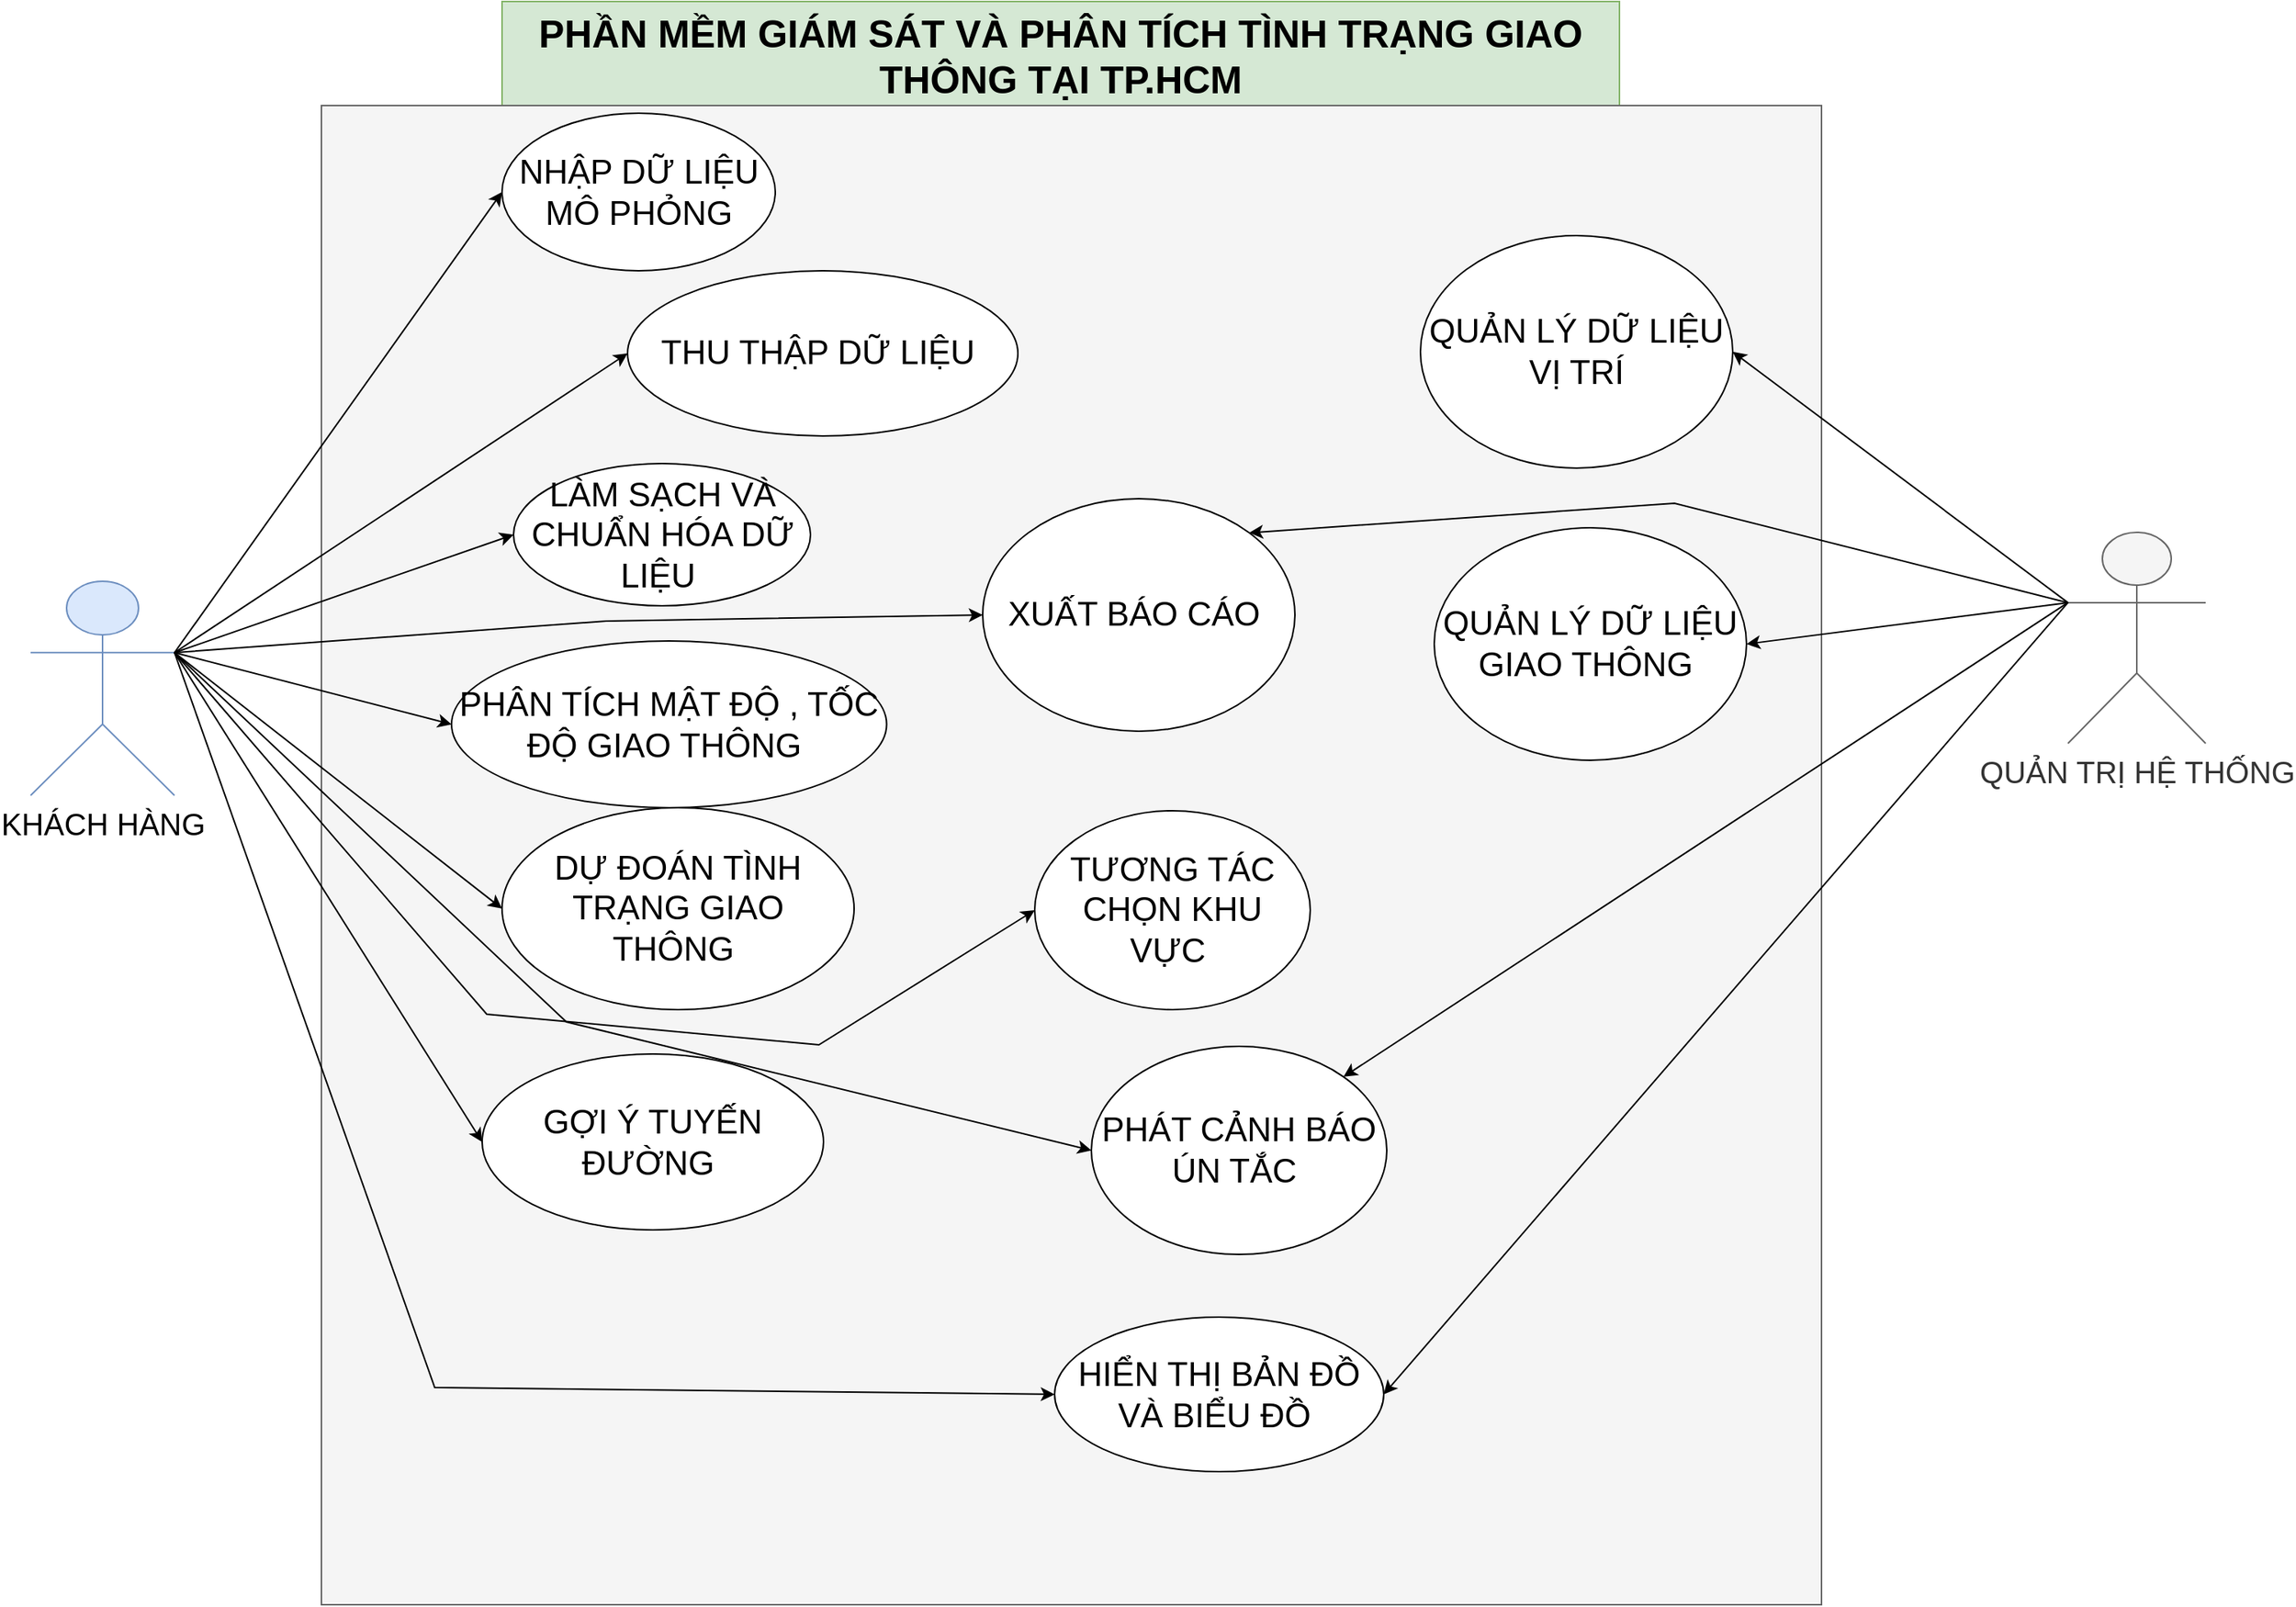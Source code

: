 <mxfile version="26.2.15">
  <diagram name="Page-1" id="jpJCMYjxv231No0BezZH">
    <mxGraphModel dx="2484" dy="1252" grid="0" gridSize="10" guides="1" tooltips="1" connect="1" arrows="1" fold="1" page="0" pageScale="1" pageWidth="850" pageHeight="1100" math="0" shadow="0">
      <root>
        <mxCell id="0" />
        <mxCell id="1" parent="0" />
        <mxCell id="aMUh-eec0_-4Qq3_hzO2-1" value="&lt;font style=&quot;font-size: 25px;&quot;&gt;&lt;b&gt;PHẦN MỀM GIÁM SÁT VÀ PHÂN TÍCH TÌNH TRẠNG GIAO THÔNG TẠI TP.HCM&lt;/b&gt;&lt;/font&gt;" style="text;html=1;align=center;verticalAlign=middle;whiteSpace=wrap;rounded=0;fillColor=#d5e8d4;strokeColor=#82b366;" parent="1" vertex="1">
          <mxGeometry x="208" y="48" width="730" height="70" as="geometry" />
        </mxCell>
        <mxCell id="aMUh-eec0_-4Qq3_hzO2-2" value="" style="whiteSpace=wrap;html=1;aspect=fixed;fillColor=#f5f5f5;strokeColor=#666666;fontColor=#333333;gradientColor=none;" parent="1" vertex="1">
          <mxGeometry x="90" y="116" width="980" height="980" as="geometry" />
        </mxCell>
        <mxCell id="aMUh-eec0_-4Qq3_hzO2-4" value="KHÁCH HÀNG" style="shape=umlActor;verticalLabelPosition=bottom;verticalAlign=top;html=1;outlineConnect=0;fontSize=20;fillColor=#dae8fc;strokeColor=#6c8ebf;" parent="1" vertex="1">
          <mxGeometry x="-100" y="427" width="94" height="140" as="geometry" />
        </mxCell>
        <mxCell id="aMUh-eec0_-4Qq3_hzO2-5" value="&lt;div&gt;QUẢN TRỊ HỆ THỐNG&lt;/div&gt;" style="shape=umlActor;verticalLabelPosition=bottom;verticalAlign=top;html=1;outlineConnect=0;fontSize=20;fillColor=#f5f5f5;fontColor=#333333;strokeColor=#666666;" parent="1" vertex="1">
          <mxGeometry x="1231" y="395" width="90" height="138" as="geometry" />
        </mxCell>
        <mxCell id="aMUh-eec0_-4Qq3_hzO2-7" value="&lt;font style=&quot;font-size: 22px;&quot;&gt;HIỂN THỊ BẢN ĐỒ VÀ BIỂU ĐỒ&amp;nbsp;&lt;/font&gt;" style="ellipse;whiteSpace=wrap;html=1;" parent="1" vertex="1">
          <mxGeometry x="569" y="908" width="215" height="101" as="geometry" />
        </mxCell>
        <mxCell id="aMUh-eec0_-4Qq3_hzO2-8" value="&lt;span style=&quot;font-size: 22px;&quot;&gt;NHẬP DỮ LIỆU MÔ PHỎNG&lt;/span&gt;" style="ellipse;whiteSpace=wrap;html=1;" parent="1" vertex="1">
          <mxGeometry x="208" y="121" width="178.5" height="103" as="geometry" />
        </mxCell>
        <mxCell id="aMUh-eec0_-4Qq3_hzO2-10" value="&lt;font style=&quot;font-size: 22px;&quot;&gt;THU THẬP DỮ LIỆU&amp;nbsp;&lt;/font&gt;" style="ellipse;whiteSpace=wrap;html=1;" parent="1" vertex="1">
          <mxGeometry x="290" y="224" width="255" height="108" as="geometry" />
        </mxCell>
        <mxCell id="aMUh-eec0_-4Qq3_hzO2-11" value="&lt;span style=&quot;font-size: 22px;&quot;&gt;LÀM SẠCH VÀ CHUẨN HÓA DỮ LIỆU&amp;nbsp;&lt;/span&gt;" style="ellipse;whiteSpace=wrap;html=1;" parent="1" vertex="1">
          <mxGeometry x="215.5" y="350" width="194" height="93" as="geometry" />
        </mxCell>
        <mxCell id="aMUh-eec0_-4Qq3_hzO2-12" value="&lt;span style=&quot;font-size: 22px;&quot;&gt;PHÂN TÍCH MẬT ĐỘ , TỐC ĐỘ GIAO THÔNG&amp;nbsp;&lt;/span&gt;" style="ellipse;whiteSpace=wrap;html=1;" parent="1" vertex="1">
          <mxGeometry x="175" y="466" width="284.25" height="109" as="geometry" />
        </mxCell>
        <mxCell id="aMUh-eec0_-4Qq3_hzO2-13" value="&lt;span style=&quot;font-size: 22px;&quot;&gt;GỢI Ý TUYẾN ĐƯỜNG&amp;nbsp;&lt;/span&gt;" style="ellipse;whiteSpace=wrap;html=1;" parent="1" vertex="1">
          <mxGeometry x="195" y="736" width="223" height="115" as="geometry" />
        </mxCell>
        <mxCell id="aMUh-eec0_-4Qq3_hzO2-15" value="&lt;span style=&quot;font-size: 22px;&quot;&gt;QUẢN LÝ DỮ LIỆU GIAO THÔNG&amp;nbsp;&lt;/span&gt;" style="ellipse;whiteSpace=wrap;html=1;" parent="1" vertex="1">
          <mxGeometry x="817" y="392" width="204" height="152" as="geometry" />
        </mxCell>
        <mxCell id="aMUh-eec0_-4Qq3_hzO2-17" value="&lt;span style=&quot;font-size: 22px;&quot;&gt;QUẢN LÝ DỮ LIỆU VỊ TRÍ&lt;/span&gt;" style="ellipse;whiteSpace=wrap;html=1;" parent="1" vertex="1">
          <mxGeometry x="808" y="201" width="204" height="152" as="geometry" />
        </mxCell>
        <mxCell id="aMUh-eec0_-4Qq3_hzO2-23" value="&lt;span style=&quot;font-size: 22px;&quot;&gt;PHÁT CẢNH BÁO ÚN TẮC&amp;nbsp;&lt;/span&gt;" style="ellipse;whiteSpace=wrap;html=1;" parent="1" vertex="1">
          <mxGeometry x="593" y="731" width="193" height="136" as="geometry" />
        </mxCell>
        <mxCell id="aMUh-eec0_-4Qq3_hzO2-24" value="&lt;span style=&quot;font-size: 22px;&quot;&gt;DỰ ĐOÁN TÌNH TRẠNG GIAO THÔNG&amp;nbsp;&lt;/span&gt;" style="ellipse;whiteSpace=wrap;html=1;" parent="1" vertex="1">
          <mxGeometry x="208" y="575" width="230" height="132" as="geometry" />
        </mxCell>
        <mxCell id="aMUh-eec0_-4Qq3_hzO2-25" value="&lt;span style=&quot;font-size: 22px;&quot;&gt;XUẤT BÁO CÁO&amp;nbsp;&lt;/span&gt;" style="ellipse;whiteSpace=wrap;html=1;" parent="1" vertex="1">
          <mxGeometry x="522" y="373" width="204" height="152" as="geometry" />
        </mxCell>
        <mxCell id="aMUh-eec0_-4Qq3_hzO2-26" value="" style="endArrow=classic;html=1;rounded=0;exitX=1;exitY=0.333;exitDx=0;exitDy=0;exitPerimeter=0;entryX=0;entryY=0.5;entryDx=0;entryDy=0;" parent="1" source="aMUh-eec0_-4Qq3_hzO2-4" target="aMUh-eec0_-4Qq3_hzO2-8" edge="1">
          <mxGeometry width="50" height="50" relative="1" as="geometry">
            <mxPoint x="-247" y="649" as="sourcePoint" />
            <mxPoint x="-197" y="599" as="targetPoint" />
          </mxGeometry>
        </mxCell>
        <mxCell id="aMUh-eec0_-4Qq3_hzO2-28" value="" style="endArrow=classic;html=1;rounded=0;entryX=0;entryY=0.5;entryDx=0;entryDy=0;exitX=1;exitY=0.333;exitDx=0;exitDy=0;exitPerimeter=0;" parent="1" source="aMUh-eec0_-4Qq3_hzO2-4" target="aMUh-eec0_-4Qq3_hzO2-10" edge="1">
          <mxGeometry width="50" height="50" relative="1" as="geometry">
            <mxPoint x="-201" y="509" as="sourcePoint" />
            <mxPoint x="-151" y="459" as="targetPoint" />
          </mxGeometry>
        </mxCell>
        <mxCell id="aMUh-eec0_-4Qq3_hzO2-29" value="" style="endArrow=classic;html=1;rounded=0;entryX=0;entryY=0.5;entryDx=0;entryDy=0;exitX=1;exitY=0.333;exitDx=0;exitDy=0;exitPerimeter=0;" parent="1" source="aMUh-eec0_-4Qq3_hzO2-4" target="aMUh-eec0_-4Qq3_hzO2-11" edge="1">
          <mxGeometry width="50" height="50" relative="1" as="geometry">
            <mxPoint x="-309" y="725" as="sourcePoint" />
            <mxPoint x="-259" y="675" as="targetPoint" />
          </mxGeometry>
        </mxCell>
        <mxCell id="aMUh-eec0_-4Qq3_hzO2-30" value="" style="endArrow=classic;html=1;rounded=0;entryX=0;entryY=0.5;entryDx=0;entryDy=0;exitX=1;exitY=0.333;exitDx=0;exitDy=0;exitPerimeter=0;" parent="1" source="aMUh-eec0_-4Qq3_hzO2-4" target="aMUh-eec0_-4Qq3_hzO2-12" edge="1">
          <mxGeometry width="50" height="50" relative="1" as="geometry">
            <mxPoint x="-137" y="680" as="sourcePoint" />
            <mxPoint x="-87" y="630" as="targetPoint" />
          </mxGeometry>
        </mxCell>
        <mxCell id="aMUh-eec0_-4Qq3_hzO2-31" value="" style="endArrow=classic;html=1;rounded=0;entryX=0;entryY=0.5;entryDx=0;entryDy=0;exitX=1;exitY=0.333;exitDx=0;exitDy=0;exitPerimeter=0;" parent="1" source="aMUh-eec0_-4Qq3_hzO2-4" target="aMUh-eec0_-4Qq3_hzO2-24" edge="1">
          <mxGeometry width="50" height="50" relative="1" as="geometry">
            <mxPoint x="-49" y="661" as="sourcePoint" />
            <mxPoint x="1" y="611" as="targetPoint" />
          </mxGeometry>
        </mxCell>
        <mxCell id="aMUh-eec0_-4Qq3_hzO2-32" value="" style="endArrow=classic;html=1;rounded=0;entryX=1;entryY=0.5;entryDx=0;entryDy=0;exitX=0;exitY=0.333;exitDx=0;exitDy=0;exitPerimeter=0;" parent="1" source="aMUh-eec0_-4Qq3_hzO2-5" target="aMUh-eec0_-4Qq3_hzO2-17" edge="1">
          <mxGeometry width="50" height="50" relative="1" as="geometry">
            <mxPoint x="1124" y="483" as="sourcePoint" />
            <mxPoint x="1174" y="433" as="targetPoint" />
          </mxGeometry>
        </mxCell>
        <mxCell id="aMUh-eec0_-4Qq3_hzO2-33" value="" style="endArrow=classic;html=1;rounded=0;entryX=1;entryY=0.5;entryDx=0;entryDy=0;exitX=0;exitY=0.333;exitDx=0;exitDy=0;exitPerimeter=0;" parent="1" source="aMUh-eec0_-4Qq3_hzO2-5" target="aMUh-eec0_-4Qq3_hzO2-15" edge="1">
          <mxGeometry width="50" height="50" relative="1" as="geometry">
            <mxPoint x="1145" y="499" as="sourcePoint" />
            <mxPoint x="1195" y="449" as="targetPoint" />
          </mxGeometry>
        </mxCell>
        <mxCell id="aMUh-eec0_-4Qq3_hzO2-34" value="" style="endArrow=classic;html=1;rounded=0;entryX=1;entryY=0;entryDx=0;entryDy=0;exitX=0;exitY=0.333;exitDx=0;exitDy=0;exitPerimeter=0;" parent="1" source="aMUh-eec0_-4Qq3_hzO2-5" target="aMUh-eec0_-4Qq3_hzO2-23" edge="1">
          <mxGeometry width="50" height="50" relative="1" as="geometry">
            <mxPoint x="1159" y="625" as="sourcePoint" />
            <mxPoint x="1044" y="600" as="targetPoint" />
          </mxGeometry>
        </mxCell>
        <mxCell id="aMUh-eec0_-4Qq3_hzO2-35" value="" style="endArrow=classic;html=1;rounded=0;entryX=0;entryY=0.5;entryDx=0;entryDy=0;exitX=1;exitY=0.333;exitDx=0;exitDy=0;exitPerimeter=0;" parent="1" source="aMUh-eec0_-4Qq3_hzO2-4" target="aMUh-eec0_-4Qq3_hzO2-13" edge="1">
          <mxGeometry width="50" height="50" relative="1" as="geometry">
            <mxPoint x="49" y="760" as="sourcePoint" />
            <mxPoint x="99" y="710" as="targetPoint" />
          </mxGeometry>
        </mxCell>
        <mxCell id="aMUh-eec0_-4Qq3_hzO2-36" value="" style="endArrow=classic;html=1;rounded=0;entryX=0;entryY=0.5;entryDx=0;entryDy=0;exitX=1;exitY=0.333;exitDx=0;exitDy=0;exitPerimeter=0;" parent="1" source="aMUh-eec0_-4Qq3_hzO2-4" target="aMUh-eec0_-4Qq3_hzO2-7" edge="1">
          <mxGeometry width="50" height="50" relative="1" as="geometry">
            <mxPoint x="33" y="721" as="sourcePoint" />
            <mxPoint x="83" y="671" as="targetPoint" />
            <Array as="points">
              <mxPoint x="164" y="954" />
            </Array>
          </mxGeometry>
        </mxCell>
        <mxCell id="aMUh-eec0_-4Qq3_hzO2-38" value="" style="endArrow=classic;html=1;rounded=0;entryX=0;entryY=0.5;entryDx=0;entryDy=0;exitX=1;exitY=0.333;exitDx=0;exitDy=0;exitPerimeter=0;" parent="1" source="aMUh-eec0_-4Qq3_hzO2-4" target="aMUh-eec0_-4Qq3_hzO2-25" edge="1">
          <mxGeometry width="50" height="50" relative="1" as="geometry">
            <mxPoint x="144" y="622" as="sourcePoint" />
            <mxPoint x="194" y="572" as="targetPoint" />
            <Array as="points">
              <mxPoint x="276" y="453" />
            </Array>
          </mxGeometry>
        </mxCell>
        <mxCell id="aMUh-eec0_-4Qq3_hzO2-42" value="&lt;span style=&quot;font-size: 22px;&quot;&gt;TƯƠNG TÁC CHỌN KHU VỰC&amp;nbsp;&lt;/span&gt;" style="ellipse;whiteSpace=wrap;html=1;" parent="1" vertex="1">
          <mxGeometry x="556" y="577" width="180" height="130" as="geometry" />
        </mxCell>
        <mxCell id="aMUh-eec0_-4Qq3_hzO2-43" value="" style="endArrow=classic;html=1;rounded=0;entryX=0;entryY=0.5;entryDx=0;entryDy=0;exitX=1;exitY=0.333;exitDx=0;exitDy=0;exitPerimeter=0;" parent="1" source="aMUh-eec0_-4Qq3_hzO2-4" target="aMUh-eec0_-4Qq3_hzO2-42" edge="1">
          <mxGeometry width="50" height="50" relative="1" as="geometry">
            <mxPoint x="-151" y="734" as="sourcePoint" />
            <mxPoint x="-101" y="684" as="targetPoint" />
            <Array as="points">
              <mxPoint x="198" y="710" />
              <mxPoint x="415" y="730" />
            </Array>
          </mxGeometry>
        </mxCell>
        <mxCell id="aMUh-eec0_-4Qq3_hzO2-47" value="" style="endArrow=classic;html=1;rounded=0;exitX=0;exitY=0.333;exitDx=0;exitDy=0;exitPerimeter=0;entryX=1;entryY=0.5;entryDx=0;entryDy=0;" parent="1" source="aMUh-eec0_-4Qq3_hzO2-5" target="aMUh-eec0_-4Qq3_hzO2-7" edge="1">
          <mxGeometry width="50" height="50" relative="1" as="geometry">
            <mxPoint x="1137" y="738" as="sourcePoint" />
            <mxPoint x="1070" y="731" as="targetPoint" />
          </mxGeometry>
        </mxCell>
        <mxCell id="nx3wxbE2qrYHI1Tomcyz-3" value="" style="endArrow=classic;html=1;rounded=0;entryX=0;entryY=0.5;entryDx=0;entryDy=0;exitX=1;exitY=0.333;exitDx=0;exitDy=0;exitPerimeter=0;" parent="1" source="aMUh-eec0_-4Qq3_hzO2-4" target="aMUh-eec0_-4Qq3_hzO2-23" edge="1">
          <mxGeometry width="50" height="50" relative="1" as="geometry">
            <mxPoint x="-206" y="688" as="sourcePoint" />
            <mxPoint x="-156" y="638" as="targetPoint" />
            <Array as="points">
              <mxPoint x="250" y="715" />
            </Array>
          </mxGeometry>
        </mxCell>
        <mxCell id="nx3wxbE2qrYHI1Tomcyz-4" value="" style="endArrow=classic;html=1;rounded=0;entryX=1;entryY=0;entryDx=0;entryDy=0;exitX=0;exitY=0.333;exitDx=0;exitDy=0;exitPerimeter=0;" parent="1" source="aMUh-eec0_-4Qq3_hzO2-5" target="aMUh-eec0_-4Qq3_hzO2-25" edge="1">
          <mxGeometry width="50" height="50" relative="1" as="geometry">
            <mxPoint x="1079" y="429" as="sourcePoint" />
            <mxPoint x="1129" y="379" as="targetPoint" />
            <Array as="points">
              <mxPoint x="974" y="376" />
            </Array>
          </mxGeometry>
        </mxCell>
      </root>
    </mxGraphModel>
  </diagram>
</mxfile>
